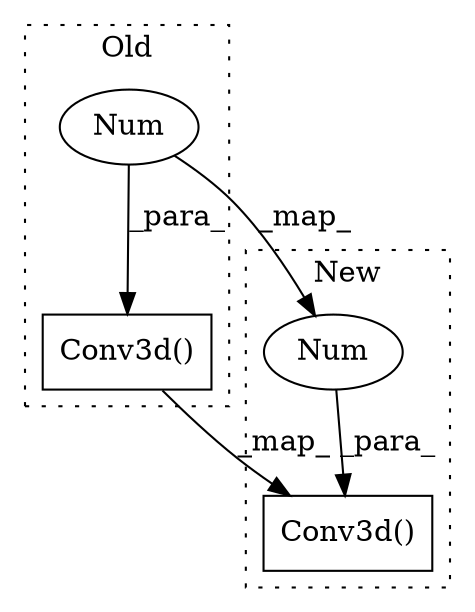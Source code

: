 digraph G {
subgraph cluster0 {
1 [label="Conv3d()" a="75" s="3645,3666" l="10,1" shape="box"];
4 [label="Num" a="76" s="3662" l="1" shape="ellipse"];
label = "Old";
style="dotted";
}
subgraph cluster1 {
2 [label="Conv3d()" a="75" s="3670,3691" l="10,1" shape="box"];
3 [label="Num" a="76" s="3687" l="1" shape="ellipse"];
label = "New";
style="dotted";
}
1 -> 2 [label="_map_"];
3 -> 2 [label="_para_"];
4 -> 3 [label="_map_"];
4 -> 1 [label="_para_"];
}